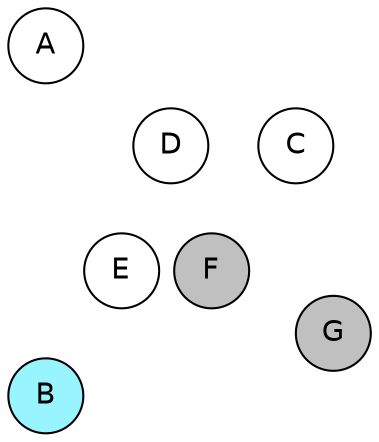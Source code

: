 
graph {

layout = circo;
mindist = .1

node [shape = circle, fontname = Helvetica, margin = 0, style = filled]
edge [style=invis]

subgraph 1 {
	E -- F -- F# -- G -- G# -- A -- A# -- B -- C -- C# -- D -- D# -- E
}

C [fillcolor = white];
C# [fillcolor = white];
D [fillcolor = white];
D# [fillcolor = gray];
E [fillcolor = white];
F [fillcolor = gray];
F# [fillcolor = gray];
G [fillcolor = gray];
G# [fillcolor = white];
A [fillcolor = white];
A# [fillcolor = white];
B [fillcolor = cadetblue1];
}
